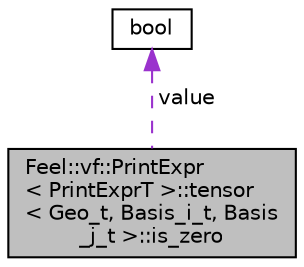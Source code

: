 digraph "Feel::vf::PrintExpr&lt; PrintExprT &gt;::tensor&lt; Geo_t, Basis_i_t, Basis_j_t &gt;::is_zero"
{
 // LATEX_PDF_SIZE
  edge [fontname="Helvetica",fontsize="10",labelfontname="Helvetica",labelfontsize="10"];
  node [fontname="Helvetica",fontsize="10",shape=record];
  Node1 [label="Feel::vf::PrintExpr\l\< PrintExprT \>::tensor\l\< Geo_t, Basis_i_t, Basis\l_j_t \>::is_zero",height=0.2,width=0.4,color="black", fillcolor="grey75", style="filled", fontcolor="black",tooltip=" "];
  Node2 -> Node1 [dir="back",color="darkorchid3",fontsize="10",style="dashed",label=" value" ,fontname="Helvetica"];
  Node2 [label="bool",height=0.2,width=0.4,color="black", fillcolor="white", style="filled",URL="$classbool.html",tooltip=" "];
}
